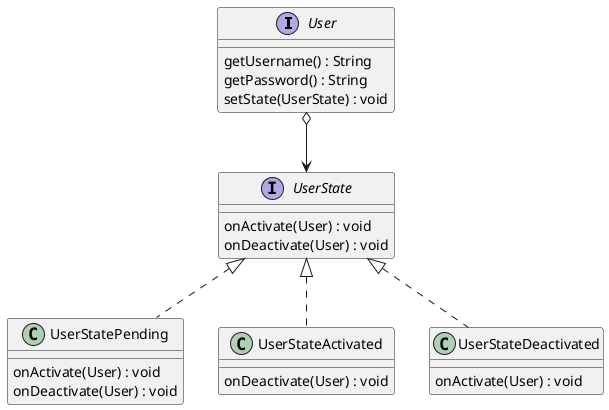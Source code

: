 @startuml state

interface User {
  getUsername() : String
  getPassword() : String
  setState(UserState) : void
}

interface UserState {
  onActivate(User) : void
  onDeactivate(User) : void
}

User o--> UserState

class UserStatePending implements UserState {
  onActivate(User) : void
  onDeactivate(User) : void
}

class UserStateActivated implements UserState {
  onDeactivate(User) : void
}

class UserStateDeactivated implements UserState {
  onActivate(User) : void
}

@enduml
